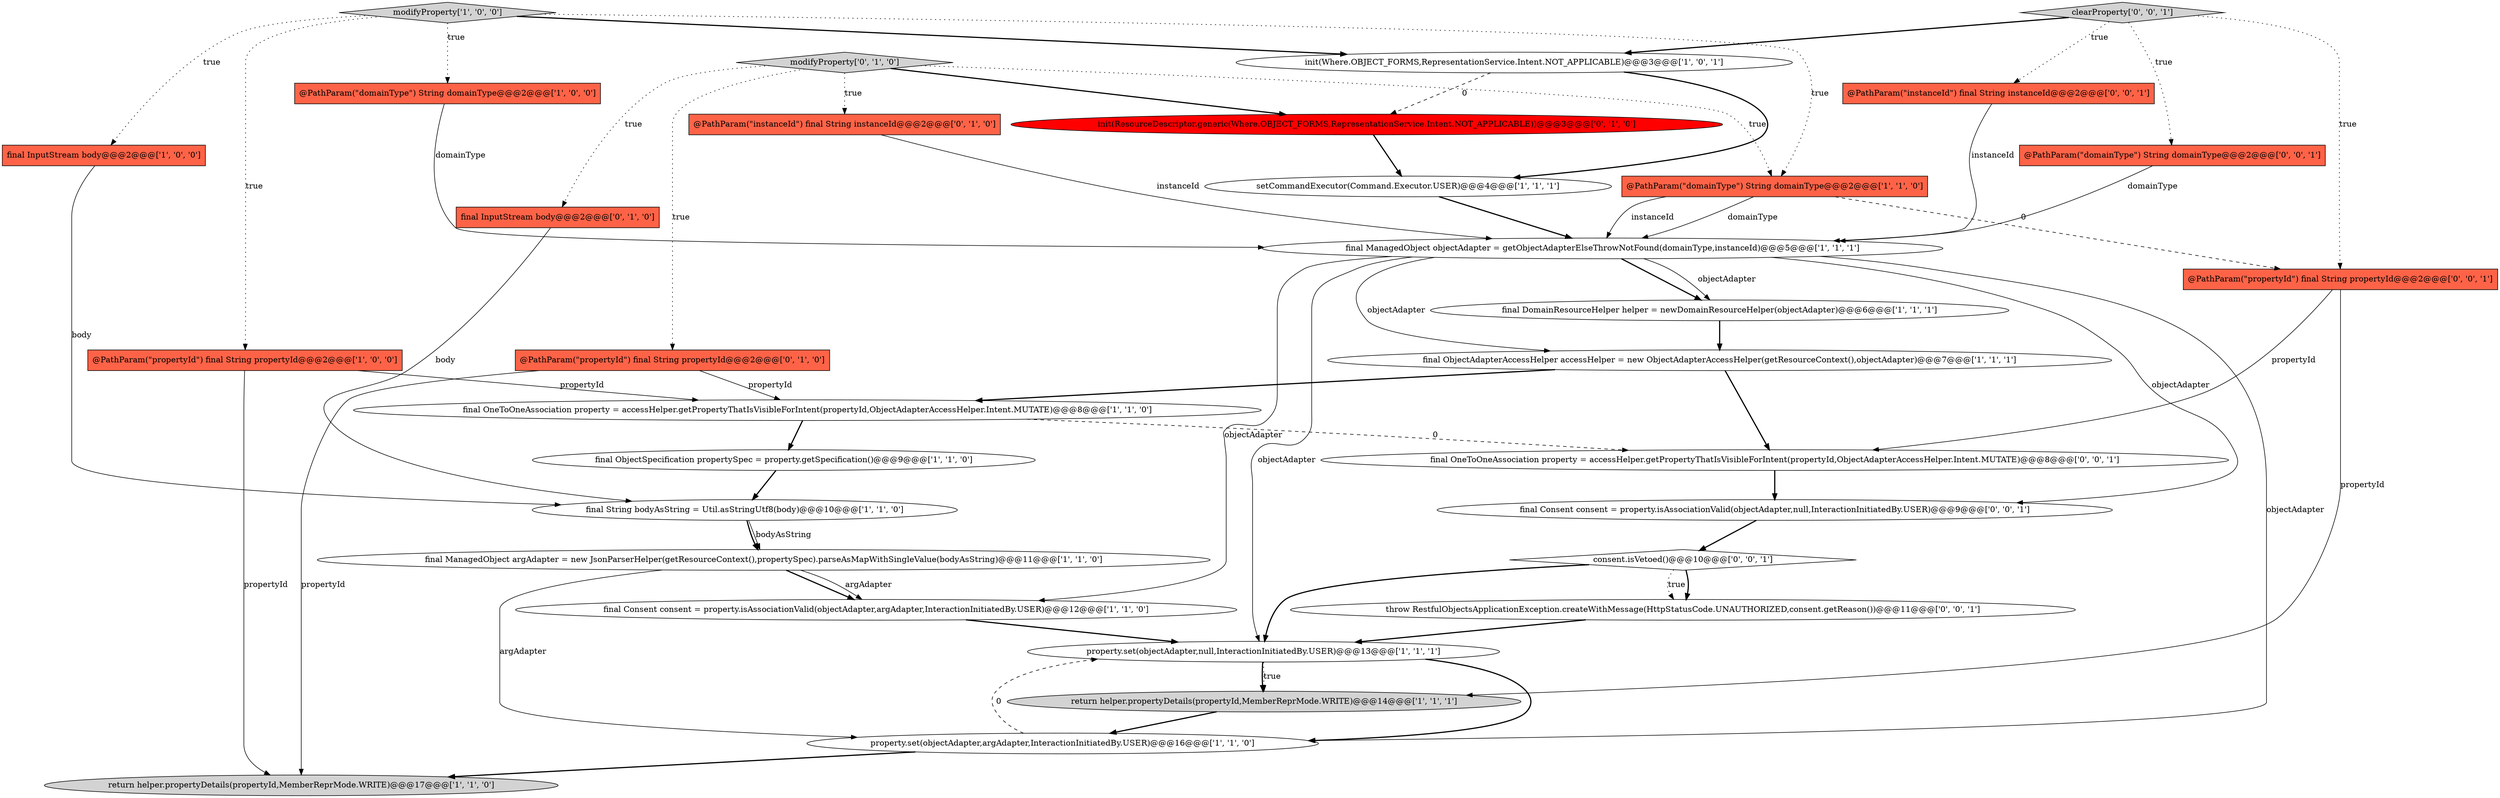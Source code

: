 digraph {
20 [style = filled, label = "modifyProperty['0', '1', '0']", fillcolor = lightgray, shape = diamond image = "AAA0AAABBB2BBB"];
19 [style = filled, label = "final InputStream body@@@2@@@['0', '1', '0']", fillcolor = tomato, shape = box image = "AAA0AAABBB2BBB"];
31 [style = filled, label = "@PathParam(\"propertyId\") final String propertyId@@@2@@@['0', '0', '1']", fillcolor = tomato, shape = box image = "AAA0AAABBB3BBB"];
2 [style = filled, label = "final ManagedObject objectAdapter = getObjectAdapterElseThrowNotFound(domainType,instanceId)@@@5@@@['1', '1', '1']", fillcolor = white, shape = ellipse image = "AAA0AAABBB1BBB"];
1 [style = filled, label = "final Consent consent = property.isAssociationValid(objectAdapter,argAdapter,InteractionInitiatedBy.USER)@@@12@@@['1', '1', '0']", fillcolor = white, shape = ellipse image = "AAA0AAABBB1BBB"];
9 [style = filled, label = "final OneToOneAssociation property = accessHelper.getPropertyThatIsVisibleForIntent(propertyId,ObjectAdapterAccessHelper.Intent.MUTATE)@@@8@@@['1', '1', '0']", fillcolor = white, shape = ellipse image = "AAA0AAABBB1BBB"];
24 [style = filled, label = "@PathParam(\"instanceId\") final String instanceId@@@2@@@['0', '0', '1']", fillcolor = tomato, shape = box image = "AAA0AAABBB3BBB"];
5 [style = filled, label = "final InputStream body@@@2@@@['1', '0', '0']", fillcolor = tomato, shape = box image = "AAA0AAABBB1BBB"];
10 [style = filled, label = "final ObjectSpecification propertySpec = property.getSpecification()@@@9@@@['1', '1', '0']", fillcolor = white, shape = ellipse image = "AAA0AAABBB1BBB"];
3 [style = filled, label = "return helper.propertyDetails(propertyId,MemberReprMode.WRITE)@@@14@@@['1', '1', '1']", fillcolor = lightgray, shape = ellipse image = "AAA0AAABBB1BBB"];
0 [style = filled, label = "setCommandExecutor(Command.Executor.USER)@@@4@@@['1', '1', '1']", fillcolor = white, shape = ellipse image = "AAA0AAABBB1BBB"];
13 [style = filled, label = "property.set(objectAdapter,argAdapter,InteractionInitiatedBy.USER)@@@16@@@['1', '1', '0']", fillcolor = white, shape = ellipse image = "AAA0AAABBB1BBB"];
30 [style = filled, label = "clearProperty['0', '0', '1']", fillcolor = lightgray, shape = diamond image = "AAA0AAABBB3BBB"];
7 [style = filled, label = "modifyProperty['1', '0', '0']", fillcolor = lightgray, shape = diamond image = "AAA0AAABBB1BBB"];
12 [style = filled, label = "final DomainResourceHelper helper = newDomainResourceHelper(objectAdapter)@@@6@@@['1', '1', '1']", fillcolor = white, shape = ellipse image = "AAA0AAABBB1BBB"];
16 [style = filled, label = "final ObjectAdapterAccessHelper accessHelper = new ObjectAdapterAccessHelper(getResourceContext(),objectAdapter)@@@7@@@['1', '1', '1']", fillcolor = white, shape = ellipse image = "AAA0AAABBB1BBB"];
18 [style = filled, label = "init(Where.OBJECT_FORMS,RepresentationService.Intent.NOT_APPLICABLE)@@@3@@@['1', '0', '1']", fillcolor = white, shape = ellipse image = "AAA0AAABBB1BBB"];
11 [style = filled, label = "final String bodyAsString = Util.asStringUtf8(body)@@@10@@@['1', '1', '0']", fillcolor = white, shape = ellipse image = "AAA0AAABBB1BBB"];
26 [style = filled, label = "@PathParam(\"domainType\") String domainType@@@2@@@['0', '0', '1']", fillcolor = tomato, shape = box image = "AAA0AAABBB3BBB"];
25 [style = filled, label = "final OneToOneAssociation property = accessHelper.getPropertyThatIsVisibleForIntent(propertyId,ObjectAdapterAccessHelper.Intent.MUTATE)@@@8@@@['0', '0', '1']", fillcolor = white, shape = ellipse image = "AAA0AAABBB3BBB"];
6 [style = filled, label = "@PathParam(\"propertyId\") final String propertyId@@@2@@@['1', '0', '0']", fillcolor = tomato, shape = box image = "AAA0AAABBB1BBB"];
15 [style = filled, label = "return helper.propertyDetails(propertyId,MemberReprMode.WRITE)@@@17@@@['1', '1', '0']", fillcolor = lightgray, shape = ellipse image = "AAA0AAABBB1BBB"];
23 [style = filled, label = "init(ResourceDescriptor.generic(Where.OBJECT_FORMS,RepresentationService.Intent.NOT_APPLICABLE))@@@3@@@['0', '1', '0']", fillcolor = red, shape = ellipse image = "AAA1AAABBB2BBB"];
28 [style = filled, label = "throw RestfulObjectsApplicationException.createWithMessage(HttpStatusCode.UNAUTHORIZED,consent.getReason())@@@11@@@['0', '0', '1']", fillcolor = white, shape = ellipse image = "AAA0AAABBB3BBB"];
14 [style = filled, label = "property.set(objectAdapter,null,InteractionInitiatedBy.USER)@@@13@@@['1', '1', '1']", fillcolor = white, shape = ellipse image = "AAA0AAABBB1BBB"];
22 [style = filled, label = "@PathParam(\"propertyId\") final String propertyId@@@2@@@['0', '1', '0']", fillcolor = tomato, shape = box image = "AAA0AAABBB2BBB"];
27 [style = filled, label = "consent.isVetoed()@@@10@@@['0', '0', '1']", fillcolor = white, shape = diamond image = "AAA0AAABBB3BBB"];
29 [style = filled, label = "final Consent consent = property.isAssociationValid(objectAdapter,null,InteractionInitiatedBy.USER)@@@9@@@['0', '0', '1']", fillcolor = white, shape = ellipse image = "AAA0AAABBB3BBB"];
21 [style = filled, label = "@PathParam(\"instanceId\") final String instanceId@@@2@@@['0', '1', '0']", fillcolor = tomato, shape = box image = "AAA0AAABBB2BBB"];
4 [style = filled, label = "@PathParam(\"domainType\") String domainType@@@2@@@['1', '0', '0']", fillcolor = tomato, shape = box image = "AAA0AAABBB1BBB"];
8 [style = filled, label = "@PathParam(\"domainType\") String domainType@@@2@@@['1', '1', '0']", fillcolor = tomato, shape = box image = "AAA0AAABBB1BBB"];
17 [style = filled, label = "final ManagedObject argAdapter = new JsonParserHelper(getResourceContext(),propertySpec).parseAsMapWithSingleValue(bodyAsString)@@@11@@@['1', '1', '0']", fillcolor = white, shape = ellipse image = "AAA0AAABBB1BBB"];
14->3 [style = bold, label=""];
7->6 [style = dotted, label="true"];
16->9 [style = bold, label=""];
5->11 [style = solid, label="body"];
17->1 [style = bold, label=""];
27->14 [style = bold, label=""];
30->24 [style = dotted, label="true"];
20->8 [style = dotted, label="true"];
27->28 [style = bold, label=""];
0->2 [style = bold, label=""];
2->13 [style = solid, label="objectAdapter"];
6->9 [style = solid, label="propertyId"];
17->1 [style = solid, label="argAdapter"];
16->25 [style = bold, label=""];
2->16 [style = solid, label="objectAdapter"];
2->29 [style = solid, label="objectAdapter"];
12->16 [style = bold, label=""];
20->21 [style = dotted, label="true"];
9->10 [style = bold, label=""];
25->29 [style = bold, label=""];
30->26 [style = dotted, label="true"];
23->0 [style = bold, label=""];
30->18 [style = bold, label=""];
22->9 [style = solid, label="propertyId"];
19->11 [style = solid, label="body"];
11->17 [style = solid, label="bodyAsString"];
2->12 [style = bold, label=""];
28->14 [style = bold, label=""];
13->14 [style = dashed, label="0"];
7->5 [style = dotted, label="true"];
27->28 [style = dotted, label="true"];
29->27 [style = bold, label=""];
20->23 [style = bold, label=""];
8->2 [style = solid, label="domainType"];
21->2 [style = solid, label="instanceId"];
24->2 [style = solid, label="instanceId"];
18->23 [style = dashed, label="0"];
31->3 [style = solid, label="propertyId"];
7->4 [style = dotted, label="true"];
9->25 [style = dashed, label="0"];
14->3 [style = dotted, label="true"];
8->2 [style = solid, label="instanceId"];
2->14 [style = solid, label="objectAdapter"];
3->13 [style = bold, label=""];
11->17 [style = bold, label=""];
6->15 [style = solid, label="propertyId"];
7->18 [style = bold, label=""];
1->14 [style = bold, label=""];
31->25 [style = solid, label="propertyId"];
20->19 [style = dotted, label="true"];
13->15 [style = bold, label=""];
20->22 [style = dotted, label="true"];
2->1 [style = solid, label="objectAdapter"];
22->15 [style = solid, label="propertyId"];
17->13 [style = solid, label="argAdapter"];
14->13 [style = bold, label=""];
8->31 [style = dashed, label="0"];
4->2 [style = solid, label="domainType"];
7->8 [style = dotted, label="true"];
26->2 [style = solid, label="domainType"];
18->0 [style = bold, label=""];
30->31 [style = dotted, label="true"];
2->12 [style = solid, label="objectAdapter"];
10->11 [style = bold, label=""];
}

